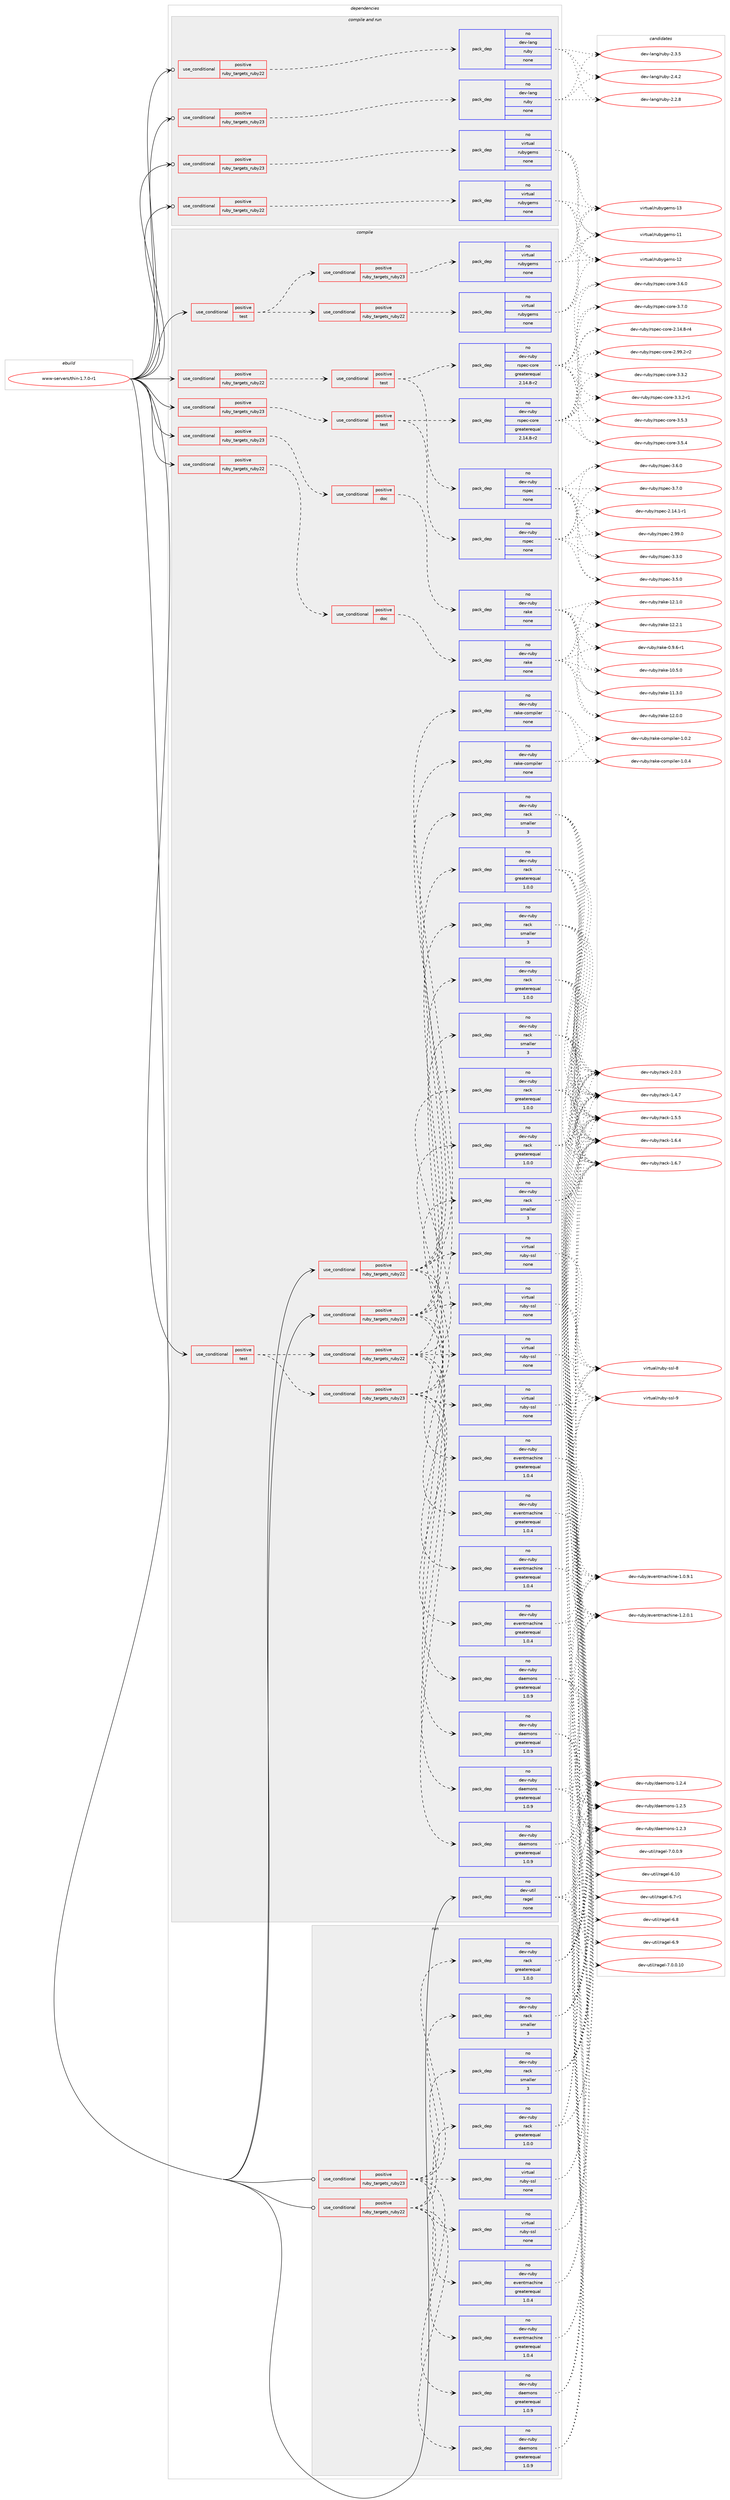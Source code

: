 digraph prolog {

# *************
# Graph options
# *************

newrank=true;
concentrate=true;
compound=true;
graph [rankdir=LR,fontname=Helvetica,fontsize=10,ranksep=1.5];#, ranksep=2.5, nodesep=0.2];
edge  [arrowhead=vee];
node  [fontname=Helvetica,fontsize=10];

# **********
# The ebuild
# **********

subgraph cluster_leftcol {
color=gray;
rank=same;
label=<<i>ebuild</i>>;
id [label="www-servers/thin-1.7.0-r1", color=red, width=4, href="../www-servers/thin-1.7.0-r1.svg"];
}

# ****************
# The dependencies
# ****************

subgraph cluster_midcol {
color=gray;
label=<<i>dependencies</i>>;
subgraph cluster_compile {
fillcolor="#eeeeee";
style=filled;
label=<<i>compile</i>>;
subgraph cond121138 {
dependency508095 [label=<<TABLE BORDER="0" CELLBORDER="1" CELLSPACING="0" CELLPADDING="4"><TR><TD ROWSPAN="3" CELLPADDING="10">use_conditional</TD></TR><TR><TD>positive</TD></TR><TR><TD>ruby_targets_ruby22</TD></TR></TABLE>>, shape=none, color=red];
subgraph cond121139 {
dependency508096 [label=<<TABLE BORDER="0" CELLBORDER="1" CELLSPACING="0" CELLPADDING="4"><TR><TD ROWSPAN="3" CELLPADDING="10">use_conditional</TD></TR><TR><TD>positive</TD></TR><TR><TD>doc</TD></TR></TABLE>>, shape=none, color=red];
subgraph pack377640 {
dependency508097 [label=<<TABLE BORDER="0" CELLBORDER="1" CELLSPACING="0" CELLPADDING="4" WIDTH="220"><TR><TD ROWSPAN="6" CELLPADDING="30">pack_dep</TD></TR><TR><TD WIDTH="110">no</TD></TR><TR><TD>dev-ruby</TD></TR><TR><TD>rake</TD></TR><TR><TD>none</TD></TR><TR><TD></TD></TR></TABLE>>, shape=none, color=blue];
}
dependency508096:e -> dependency508097:w [weight=20,style="dashed",arrowhead="vee"];
}
dependency508095:e -> dependency508096:w [weight=20,style="dashed",arrowhead="vee"];
}
id:e -> dependency508095:w [weight=20,style="solid",arrowhead="vee"];
subgraph cond121140 {
dependency508098 [label=<<TABLE BORDER="0" CELLBORDER="1" CELLSPACING="0" CELLPADDING="4"><TR><TD ROWSPAN="3" CELLPADDING="10">use_conditional</TD></TR><TR><TD>positive</TD></TR><TR><TD>ruby_targets_ruby22</TD></TR></TABLE>>, shape=none, color=red];
subgraph cond121141 {
dependency508099 [label=<<TABLE BORDER="0" CELLBORDER="1" CELLSPACING="0" CELLPADDING="4"><TR><TD ROWSPAN="3" CELLPADDING="10">use_conditional</TD></TR><TR><TD>positive</TD></TR><TR><TD>test</TD></TR></TABLE>>, shape=none, color=red];
subgraph pack377641 {
dependency508100 [label=<<TABLE BORDER="0" CELLBORDER="1" CELLSPACING="0" CELLPADDING="4" WIDTH="220"><TR><TD ROWSPAN="6" CELLPADDING="30">pack_dep</TD></TR><TR><TD WIDTH="110">no</TD></TR><TR><TD>dev-ruby</TD></TR><TR><TD>rspec</TD></TR><TR><TD>none</TD></TR><TR><TD></TD></TR></TABLE>>, shape=none, color=blue];
}
dependency508099:e -> dependency508100:w [weight=20,style="dashed",arrowhead="vee"];
subgraph pack377642 {
dependency508101 [label=<<TABLE BORDER="0" CELLBORDER="1" CELLSPACING="0" CELLPADDING="4" WIDTH="220"><TR><TD ROWSPAN="6" CELLPADDING="30">pack_dep</TD></TR><TR><TD WIDTH="110">no</TD></TR><TR><TD>dev-ruby</TD></TR><TR><TD>rspec-core</TD></TR><TR><TD>greaterequal</TD></TR><TR><TD>2.14.8-r2</TD></TR></TABLE>>, shape=none, color=blue];
}
dependency508099:e -> dependency508101:w [weight=20,style="dashed",arrowhead="vee"];
}
dependency508098:e -> dependency508099:w [weight=20,style="dashed",arrowhead="vee"];
}
id:e -> dependency508098:w [weight=20,style="solid",arrowhead="vee"];
subgraph cond121142 {
dependency508102 [label=<<TABLE BORDER="0" CELLBORDER="1" CELLSPACING="0" CELLPADDING="4"><TR><TD ROWSPAN="3" CELLPADDING="10">use_conditional</TD></TR><TR><TD>positive</TD></TR><TR><TD>ruby_targets_ruby22</TD></TR></TABLE>>, shape=none, color=red];
subgraph pack377643 {
dependency508103 [label=<<TABLE BORDER="0" CELLBORDER="1" CELLSPACING="0" CELLPADDING="4" WIDTH="220"><TR><TD ROWSPAN="6" CELLPADDING="30">pack_dep</TD></TR><TR><TD WIDTH="110">no</TD></TR><TR><TD>dev-ruby</TD></TR><TR><TD>daemons</TD></TR><TR><TD>greaterequal</TD></TR><TR><TD>1.0.9</TD></TR></TABLE>>, shape=none, color=blue];
}
dependency508102:e -> dependency508103:w [weight=20,style="dashed",arrowhead="vee"];
subgraph pack377644 {
dependency508104 [label=<<TABLE BORDER="0" CELLBORDER="1" CELLSPACING="0" CELLPADDING="4" WIDTH="220"><TR><TD ROWSPAN="6" CELLPADDING="30">pack_dep</TD></TR><TR><TD WIDTH="110">no</TD></TR><TR><TD>dev-ruby</TD></TR><TR><TD>rack</TD></TR><TR><TD>greaterequal</TD></TR><TR><TD>1.0.0</TD></TR></TABLE>>, shape=none, color=blue];
}
dependency508102:e -> dependency508104:w [weight=20,style="dashed",arrowhead="vee"];
subgraph pack377645 {
dependency508105 [label=<<TABLE BORDER="0" CELLBORDER="1" CELLSPACING="0" CELLPADDING="4" WIDTH="220"><TR><TD ROWSPAN="6" CELLPADDING="30">pack_dep</TD></TR><TR><TD WIDTH="110">no</TD></TR><TR><TD>dev-ruby</TD></TR><TR><TD>rack</TD></TR><TR><TD>smaller</TD></TR><TR><TD>3</TD></TR></TABLE>>, shape=none, color=blue];
}
dependency508102:e -> dependency508105:w [weight=20,style="dashed",arrowhead="vee"];
subgraph pack377646 {
dependency508106 [label=<<TABLE BORDER="0" CELLBORDER="1" CELLSPACING="0" CELLPADDING="4" WIDTH="220"><TR><TD ROWSPAN="6" CELLPADDING="30">pack_dep</TD></TR><TR><TD WIDTH="110">no</TD></TR><TR><TD>dev-ruby</TD></TR><TR><TD>eventmachine</TD></TR><TR><TD>greaterequal</TD></TR><TR><TD>1.0.4</TD></TR></TABLE>>, shape=none, color=blue];
}
dependency508102:e -> dependency508106:w [weight=20,style="dashed",arrowhead="vee"];
subgraph pack377647 {
dependency508107 [label=<<TABLE BORDER="0" CELLBORDER="1" CELLSPACING="0" CELLPADDING="4" WIDTH="220"><TR><TD ROWSPAN="6" CELLPADDING="30">pack_dep</TD></TR><TR><TD WIDTH="110">no</TD></TR><TR><TD>virtual</TD></TR><TR><TD>ruby-ssl</TD></TR><TR><TD>none</TD></TR><TR><TD></TD></TR></TABLE>>, shape=none, color=blue];
}
dependency508102:e -> dependency508107:w [weight=20,style="dashed",arrowhead="vee"];
subgraph pack377648 {
dependency508108 [label=<<TABLE BORDER="0" CELLBORDER="1" CELLSPACING="0" CELLPADDING="4" WIDTH="220"><TR><TD ROWSPAN="6" CELLPADDING="30">pack_dep</TD></TR><TR><TD WIDTH="110">no</TD></TR><TR><TD>dev-ruby</TD></TR><TR><TD>rake-compiler</TD></TR><TR><TD>none</TD></TR><TR><TD></TD></TR></TABLE>>, shape=none, color=blue];
}
dependency508102:e -> dependency508108:w [weight=20,style="dashed",arrowhead="vee"];
}
id:e -> dependency508102:w [weight=20,style="solid",arrowhead="vee"];
subgraph cond121143 {
dependency508109 [label=<<TABLE BORDER="0" CELLBORDER="1" CELLSPACING="0" CELLPADDING="4"><TR><TD ROWSPAN="3" CELLPADDING="10">use_conditional</TD></TR><TR><TD>positive</TD></TR><TR><TD>ruby_targets_ruby23</TD></TR></TABLE>>, shape=none, color=red];
subgraph cond121144 {
dependency508110 [label=<<TABLE BORDER="0" CELLBORDER="1" CELLSPACING="0" CELLPADDING="4"><TR><TD ROWSPAN="3" CELLPADDING="10">use_conditional</TD></TR><TR><TD>positive</TD></TR><TR><TD>doc</TD></TR></TABLE>>, shape=none, color=red];
subgraph pack377649 {
dependency508111 [label=<<TABLE BORDER="0" CELLBORDER="1" CELLSPACING="0" CELLPADDING="4" WIDTH="220"><TR><TD ROWSPAN="6" CELLPADDING="30">pack_dep</TD></TR><TR><TD WIDTH="110">no</TD></TR><TR><TD>dev-ruby</TD></TR><TR><TD>rake</TD></TR><TR><TD>none</TD></TR><TR><TD></TD></TR></TABLE>>, shape=none, color=blue];
}
dependency508110:e -> dependency508111:w [weight=20,style="dashed",arrowhead="vee"];
}
dependency508109:e -> dependency508110:w [weight=20,style="dashed",arrowhead="vee"];
}
id:e -> dependency508109:w [weight=20,style="solid",arrowhead="vee"];
subgraph cond121145 {
dependency508112 [label=<<TABLE BORDER="0" CELLBORDER="1" CELLSPACING="0" CELLPADDING="4"><TR><TD ROWSPAN="3" CELLPADDING="10">use_conditional</TD></TR><TR><TD>positive</TD></TR><TR><TD>ruby_targets_ruby23</TD></TR></TABLE>>, shape=none, color=red];
subgraph cond121146 {
dependency508113 [label=<<TABLE BORDER="0" CELLBORDER="1" CELLSPACING="0" CELLPADDING="4"><TR><TD ROWSPAN="3" CELLPADDING="10">use_conditional</TD></TR><TR><TD>positive</TD></TR><TR><TD>test</TD></TR></TABLE>>, shape=none, color=red];
subgraph pack377650 {
dependency508114 [label=<<TABLE BORDER="0" CELLBORDER="1" CELLSPACING="0" CELLPADDING="4" WIDTH="220"><TR><TD ROWSPAN="6" CELLPADDING="30">pack_dep</TD></TR><TR><TD WIDTH="110">no</TD></TR><TR><TD>dev-ruby</TD></TR><TR><TD>rspec</TD></TR><TR><TD>none</TD></TR><TR><TD></TD></TR></TABLE>>, shape=none, color=blue];
}
dependency508113:e -> dependency508114:w [weight=20,style="dashed",arrowhead="vee"];
subgraph pack377651 {
dependency508115 [label=<<TABLE BORDER="0" CELLBORDER="1" CELLSPACING="0" CELLPADDING="4" WIDTH="220"><TR><TD ROWSPAN="6" CELLPADDING="30">pack_dep</TD></TR><TR><TD WIDTH="110">no</TD></TR><TR><TD>dev-ruby</TD></TR><TR><TD>rspec-core</TD></TR><TR><TD>greaterequal</TD></TR><TR><TD>2.14.8-r2</TD></TR></TABLE>>, shape=none, color=blue];
}
dependency508113:e -> dependency508115:w [weight=20,style="dashed",arrowhead="vee"];
}
dependency508112:e -> dependency508113:w [weight=20,style="dashed",arrowhead="vee"];
}
id:e -> dependency508112:w [weight=20,style="solid",arrowhead="vee"];
subgraph cond121147 {
dependency508116 [label=<<TABLE BORDER="0" CELLBORDER="1" CELLSPACING="0" CELLPADDING="4"><TR><TD ROWSPAN="3" CELLPADDING="10">use_conditional</TD></TR><TR><TD>positive</TD></TR><TR><TD>ruby_targets_ruby23</TD></TR></TABLE>>, shape=none, color=red];
subgraph pack377652 {
dependency508117 [label=<<TABLE BORDER="0" CELLBORDER="1" CELLSPACING="0" CELLPADDING="4" WIDTH="220"><TR><TD ROWSPAN="6" CELLPADDING="30">pack_dep</TD></TR><TR><TD WIDTH="110">no</TD></TR><TR><TD>dev-ruby</TD></TR><TR><TD>daemons</TD></TR><TR><TD>greaterequal</TD></TR><TR><TD>1.0.9</TD></TR></TABLE>>, shape=none, color=blue];
}
dependency508116:e -> dependency508117:w [weight=20,style="dashed",arrowhead="vee"];
subgraph pack377653 {
dependency508118 [label=<<TABLE BORDER="0" CELLBORDER="1" CELLSPACING="0" CELLPADDING="4" WIDTH="220"><TR><TD ROWSPAN="6" CELLPADDING="30">pack_dep</TD></TR><TR><TD WIDTH="110">no</TD></TR><TR><TD>dev-ruby</TD></TR><TR><TD>rack</TD></TR><TR><TD>greaterequal</TD></TR><TR><TD>1.0.0</TD></TR></TABLE>>, shape=none, color=blue];
}
dependency508116:e -> dependency508118:w [weight=20,style="dashed",arrowhead="vee"];
subgraph pack377654 {
dependency508119 [label=<<TABLE BORDER="0" CELLBORDER="1" CELLSPACING="0" CELLPADDING="4" WIDTH="220"><TR><TD ROWSPAN="6" CELLPADDING="30">pack_dep</TD></TR><TR><TD WIDTH="110">no</TD></TR><TR><TD>dev-ruby</TD></TR><TR><TD>rack</TD></TR><TR><TD>smaller</TD></TR><TR><TD>3</TD></TR></TABLE>>, shape=none, color=blue];
}
dependency508116:e -> dependency508119:w [weight=20,style="dashed",arrowhead="vee"];
subgraph pack377655 {
dependency508120 [label=<<TABLE BORDER="0" CELLBORDER="1" CELLSPACING="0" CELLPADDING="4" WIDTH="220"><TR><TD ROWSPAN="6" CELLPADDING="30">pack_dep</TD></TR><TR><TD WIDTH="110">no</TD></TR><TR><TD>dev-ruby</TD></TR><TR><TD>eventmachine</TD></TR><TR><TD>greaterequal</TD></TR><TR><TD>1.0.4</TD></TR></TABLE>>, shape=none, color=blue];
}
dependency508116:e -> dependency508120:w [weight=20,style="dashed",arrowhead="vee"];
subgraph pack377656 {
dependency508121 [label=<<TABLE BORDER="0" CELLBORDER="1" CELLSPACING="0" CELLPADDING="4" WIDTH="220"><TR><TD ROWSPAN="6" CELLPADDING="30">pack_dep</TD></TR><TR><TD WIDTH="110">no</TD></TR><TR><TD>virtual</TD></TR><TR><TD>ruby-ssl</TD></TR><TR><TD>none</TD></TR><TR><TD></TD></TR></TABLE>>, shape=none, color=blue];
}
dependency508116:e -> dependency508121:w [weight=20,style="dashed",arrowhead="vee"];
subgraph pack377657 {
dependency508122 [label=<<TABLE BORDER="0" CELLBORDER="1" CELLSPACING="0" CELLPADDING="4" WIDTH="220"><TR><TD ROWSPAN="6" CELLPADDING="30">pack_dep</TD></TR><TR><TD WIDTH="110">no</TD></TR><TR><TD>dev-ruby</TD></TR><TR><TD>rake-compiler</TD></TR><TR><TD>none</TD></TR><TR><TD></TD></TR></TABLE>>, shape=none, color=blue];
}
dependency508116:e -> dependency508122:w [weight=20,style="dashed",arrowhead="vee"];
}
id:e -> dependency508116:w [weight=20,style="solid",arrowhead="vee"];
subgraph cond121148 {
dependency508123 [label=<<TABLE BORDER="0" CELLBORDER="1" CELLSPACING="0" CELLPADDING="4"><TR><TD ROWSPAN="3" CELLPADDING="10">use_conditional</TD></TR><TR><TD>positive</TD></TR><TR><TD>test</TD></TR></TABLE>>, shape=none, color=red];
subgraph cond121149 {
dependency508124 [label=<<TABLE BORDER="0" CELLBORDER="1" CELLSPACING="0" CELLPADDING="4"><TR><TD ROWSPAN="3" CELLPADDING="10">use_conditional</TD></TR><TR><TD>positive</TD></TR><TR><TD>ruby_targets_ruby22</TD></TR></TABLE>>, shape=none, color=red];
subgraph pack377658 {
dependency508125 [label=<<TABLE BORDER="0" CELLBORDER="1" CELLSPACING="0" CELLPADDING="4" WIDTH="220"><TR><TD ROWSPAN="6" CELLPADDING="30">pack_dep</TD></TR><TR><TD WIDTH="110">no</TD></TR><TR><TD>dev-ruby</TD></TR><TR><TD>daemons</TD></TR><TR><TD>greaterequal</TD></TR><TR><TD>1.0.9</TD></TR></TABLE>>, shape=none, color=blue];
}
dependency508124:e -> dependency508125:w [weight=20,style="dashed",arrowhead="vee"];
subgraph pack377659 {
dependency508126 [label=<<TABLE BORDER="0" CELLBORDER="1" CELLSPACING="0" CELLPADDING="4" WIDTH="220"><TR><TD ROWSPAN="6" CELLPADDING="30">pack_dep</TD></TR><TR><TD WIDTH="110">no</TD></TR><TR><TD>dev-ruby</TD></TR><TR><TD>rack</TD></TR><TR><TD>greaterequal</TD></TR><TR><TD>1.0.0</TD></TR></TABLE>>, shape=none, color=blue];
}
dependency508124:e -> dependency508126:w [weight=20,style="dashed",arrowhead="vee"];
subgraph pack377660 {
dependency508127 [label=<<TABLE BORDER="0" CELLBORDER="1" CELLSPACING="0" CELLPADDING="4" WIDTH="220"><TR><TD ROWSPAN="6" CELLPADDING="30">pack_dep</TD></TR><TR><TD WIDTH="110">no</TD></TR><TR><TD>dev-ruby</TD></TR><TR><TD>rack</TD></TR><TR><TD>smaller</TD></TR><TR><TD>3</TD></TR></TABLE>>, shape=none, color=blue];
}
dependency508124:e -> dependency508127:w [weight=20,style="dashed",arrowhead="vee"];
subgraph pack377661 {
dependency508128 [label=<<TABLE BORDER="0" CELLBORDER="1" CELLSPACING="0" CELLPADDING="4" WIDTH="220"><TR><TD ROWSPAN="6" CELLPADDING="30">pack_dep</TD></TR><TR><TD WIDTH="110">no</TD></TR><TR><TD>dev-ruby</TD></TR><TR><TD>eventmachine</TD></TR><TR><TD>greaterequal</TD></TR><TR><TD>1.0.4</TD></TR></TABLE>>, shape=none, color=blue];
}
dependency508124:e -> dependency508128:w [weight=20,style="dashed",arrowhead="vee"];
subgraph pack377662 {
dependency508129 [label=<<TABLE BORDER="0" CELLBORDER="1" CELLSPACING="0" CELLPADDING="4" WIDTH="220"><TR><TD ROWSPAN="6" CELLPADDING="30">pack_dep</TD></TR><TR><TD WIDTH="110">no</TD></TR><TR><TD>virtual</TD></TR><TR><TD>ruby-ssl</TD></TR><TR><TD>none</TD></TR><TR><TD></TD></TR></TABLE>>, shape=none, color=blue];
}
dependency508124:e -> dependency508129:w [weight=20,style="dashed",arrowhead="vee"];
}
dependency508123:e -> dependency508124:w [weight=20,style="dashed",arrowhead="vee"];
subgraph cond121150 {
dependency508130 [label=<<TABLE BORDER="0" CELLBORDER="1" CELLSPACING="0" CELLPADDING="4"><TR><TD ROWSPAN="3" CELLPADDING="10">use_conditional</TD></TR><TR><TD>positive</TD></TR><TR><TD>ruby_targets_ruby23</TD></TR></TABLE>>, shape=none, color=red];
subgraph pack377663 {
dependency508131 [label=<<TABLE BORDER="0" CELLBORDER="1" CELLSPACING="0" CELLPADDING="4" WIDTH="220"><TR><TD ROWSPAN="6" CELLPADDING="30">pack_dep</TD></TR><TR><TD WIDTH="110">no</TD></TR><TR><TD>dev-ruby</TD></TR><TR><TD>daemons</TD></TR><TR><TD>greaterequal</TD></TR><TR><TD>1.0.9</TD></TR></TABLE>>, shape=none, color=blue];
}
dependency508130:e -> dependency508131:w [weight=20,style="dashed",arrowhead="vee"];
subgraph pack377664 {
dependency508132 [label=<<TABLE BORDER="0" CELLBORDER="1" CELLSPACING="0" CELLPADDING="4" WIDTH="220"><TR><TD ROWSPAN="6" CELLPADDING="30">pack_dep</TD></TR><TR><TD WIDTH="110">no</TD></TR><TR><TD>dev-ruby</TD></TR><TR><TD>rack</TD></TR><TR><TD>greaterequal</TD></TR><TR><TD>1.0.0</TD></TR></TABLE>>, shape=none, color=blue];
}
dependency508130:e -> dependency508132:w [weight=20,style="dashed",arrowhead="vee"];
subgraph pack377665 {
dependency508133 [label=<<TABLE BORDER="0" CELLBORDER="1" CELLSPACING="0" CELLPADDING="4" WIDTH="220"><TR><TD ROWSPAN="6" CELLPADDING="30">pack_dep</TD></TR><TR><TD WIDTH="110">no</TD></TR><TR><TD>dev-ruby</TD></TR><TR><TD>rack</TD></TR><TR><TD>smaller</TD></TR><TR><TD>3</TD></TR></TABLE>>, shape=none, color=blue];
}
dependency508130:e -> dependency508133:w [weight=20,style="dashed",arrowhead="vee"];
subgraph pack377666 {
dependency508134 [label=<<TABLE BORDER="0" CELLBORDER="1" CELLSPACING="0" CELLPADDING="4" WIDTH="220"><TR><TD ROWSPAN="6" CELLPADDING="30">pack_dep</TD></TR><TR><TD WIDTH="110">no</TD></TR><TR><TD>dev-ruby</TD></TR><TR><TD>eventmachine</TD></TR><TR><TD>greaterequal</TD></TR><TR><TD>1.0.4</TD></TR></TABLE>>, shape=none, color=blue];
}
dependency508130:e -> dependency508134:w [weight=20,style="dashed",arrowhead="vee"];
subgraph pack377667 {
dependency508135 [label=<<TABLE BORDER="0" CELLBORDER="1" CELLSPACING="0" CELLPADDING="4" WIDTH="220"><TR><TD ROWSPAN="6" CELLPADDING="30">pack_dep</TD></TR><TR><TD WIDTH="110">no</TD></TR><TR><TD>virtual</TD></TR><TR><TD>ruby-ssl</TD></TR><TR><TD>none</TD></TR><TR><TD></TD></TR></TABLE>>, shape=none, color=blue];
}
dependency508130:e -> dependency508135:w [weight=20,style="dashed",arrowhead="vee"];
}
dependency508123:e -> dependency508130:w [weight=20,style="dashed",arrowhead="vee"];
}
id:e -> dependency508123:w [weight=20,style="solid",arrowhead="vee"];
subgraph cond121151 {
dependency508136 [label=<<TABLE BORDER="0" CELLBORDER="1" CELLSPACING="0" CELLPADDING="4"><TR><TD ROWSPAN="3" CELLPADDING="10">use_conditional</TD></TR><TR><TD>positive</TD></TR><TR><TD>test</TD></TR></TABLE>>, shape=none, color=red];
subgraph cond121152 {
dependency508137 [label=<<TABLE BORDER="0" CELLBORDER="1" CELLSPACING="0" CELLPADDING="4"><TR><TD ROWSPAN="3" CELLPADDING="10">use_conditional</TD></TR><TR><TD>positive</TD></TR><TR><TD>ruby_targets_ruby22</TD></TR></TABLE>>, shape=none, color=red];
subgraph pack377668 {
dependency508138 [label=<<TABLE BORDER="0" CELLBORDER="1" CELLSPACING="0" CELLPADDING="4" WIDTH="220"><TR><TD ROWSPAN="6" CELLPADDING="30">pack_dep</TD></TR><TR><TD WIDTH="110">no</TD></TR><TR><TD>virtual</TD></TR><TR><TD>rubygems</TD></TR><TR><TD>none</TD></TR><TR><TD></TD></TR></TABLE>>, shape=none, color=blue];
}
dependency508137:e -> dependency508138:w [weight=20,style="dashed",arrowhead="vee"];
}
dependency508136:e -> dependency508137:w [weight=20,style="dashed",arrowhead="vee"];
subgraph cond121153 {
dependency508139 [label=<<TABLE BORDER="0" CELLBORDER="1" CELLSPACING="0" CELLPADDING="4"><TR><TD ROWSPAN="3" CELLPADDING="10">use_conditional</TD></TR><TR><TD>positive</TD></TR><TR><TD>ruby_targets_ruby23</TD></TR></TABLE>>, shape=none, color=red];
subgraph pack377669 {
dependency508140 [label=<<TABLE BORDER="0" CELLBORDER="1" CELLSPACING="0" CELLPADDING="4" WIDTH="220"><TR><TD ROWSPAN="6" CELLPADDING="30">pack_dep</TD></TR><TR><TD WIDTH="110">no</TD></TR><TR><TD>virtual</TD></TR><TR><TD>rubygems</TD></TR><TR><TD>none</TD></TR><TR><TD></TD></TR></TABLE>>, shape=none, color=blue];
}
dependency508139:e -> dependency508140:w [weight=20,style="dashed",arrowhead="vee"];
}
dependency508136:e -> dependency508139:w [weight=20,style="dashed",arrowhead="vee"];
}
id:e -> dependency508136:w [weight=20,style="solid",arrowhead="vee"];
subgraph pack377670 {
dependency508141 [label=<<TABLE BORDER="0" CELLBORDER="1" CELLSPACING="0" CELLPADDING="4" WIDTH="220"><TR><TD ROWSPAN="6" CELLPADDING="30">pack_dep</TD></TR><TR><TD WIDTH="110">no</TD></TR><TR><TD>dev-util</TD></TR><TR><TD>ragel</TD></TR><TR><TD>none</TD></TR><TR><TD></TD></TR></TABLE>>, shape=none, color=blue];
}
id:e -> dependency508141:w [weight=20,style="solid",arrowhead="vee"];
}
subgraph cluster_compileandrun {
fillcolor="#eeeeee";
style=filled;
label=<<i>compile and run</i>>;
subgraph cond121154 {
dependency508142 [label=<<TABLE BORDER="0" CELLBORDER="1" CELLSPACING="0" CELLPADDING="4"><TR><TD ROWSPAN="3" CELLPADDING="10">use_conditional</TD></TR><TR><TD>positive</TD></TR><TR><TD>ruby_targets_ruby22</TD></TR></TABLE>>, shape=none, color=red];
subgraph pack377671 {
dependency508143 [label=<<TABLE BORDER="0" CELLBORDER="1" CELLSPACING="0" CELLPADDING="4" WIDTH="220"><TR><TD ROWSPAN="6" CELLPADDING="30">pack_dep</TD></TR><TR><TD WIDTH="110">no</TD></TR><TR><TD>dev-lang</TD></TR><TR><TD>ruby</TD></TR><TR><TD>none</TD></TR><TR><TD></TD></TR></TABLE>>, shape=none, color=blue];
}
dependency508142:e -> dependency508143:w [weight=20,style="dashed",arrowhead="vee"];
}
id:e -> dependency508142:w [weight=20,style="solid",arrowhead="odotvee"];
subgraph cond121155 {
dependency508144 [label=<<TABLE BORDER="0" CELLBORDER="1" CELLSPACING="0" CELLPADDING="4"><TR><TD ROWSPAN="3" CELLPADDING="10">use_conditional</TD></TR><TR><TD>positive</TD></TR><TR><TD>ruby_targets_ruby22</TD></TR></TABLE>>, shape=none, color=red];
subgraph pack377672 {
dependency508145 [label=<<TABLE BORDER="0" CELLBORDER="1" CELLSPACING="0" CELLPADDING="4" WIDTH="220"><TR><TD ROWSPAN="6" CELLPADDING="30">pack_dep</TD></TR><TR><TD WIDTH="110">no</TD></TR><TR><TD>virtual</TD></TR><TR><TD>rubygems</TD></TR><TR><TD>none</TD></TR><TR><TD></TD></TR></TABLE>>, shape=none, color=blue];
}
dependency508144:e -> dependency508145:w [weight=20,style="dashed",arrowhead="vee"];
}
id:e -> dependency508144:w [weight=20,style="solid",arrowhead="odotvee"];
subgraph cond121156 {
dependency508146 [label=<<TABLE BORDER="0" CELLBORDER="1" CELLSPACING="0" CELLPADDING="4"><TR><TD ROWSPAN="3" CELLPADDING="10">use_conditional</TD></TR><TR><TD>positive</TD></TR><TR><TD>ruby_targets_ruby23</TD></TR></TABLE>>, shape=none, color=red];
subgraph pack377673 {
dependency508147 [label=<<TABLE BORDER="0" CELLBORDER="1" CELLSPACING="0" CELLPADDING="4" WIDTH="220"><TR><TD ROWSPAN="6" CELLPADDING="30">pack_dep</TD></TR><TR><TD WIDTH="110">no</TD></TR><TR><TD>dev-lang</TD></TR><TR><TD>ruby</TD></TR><TR><TD>none</TD></TR><TR><TD></TD></TR></TABLE>>, shape=none, color=blue];
}
dependency508146:e -> dependency508147:w [weight=20,style="dashed",arrowhead="vee"];
}
id:e -> dependency508146:w [weight=20,style="solid",arrowhead="odotvee"];
subgraph cond121157 {
dependency508148 [label=<<TABLE BORDER="0" CELLBORDER="1" CELLSPACING="0" CELLPADDING="4"><TR><TD ROWSPAN="3" CELLPADDING="10">use_conditional</TD></TR><TR><TD>positive</TD></TR><TR><TD>ruby_targets_ruby23</TD></TR></TABLE>>, shape=none, color=red];
subgraph pack377674 {
dependency508149 [label=<<TABLE BORDER="0" CELLBORDER="1" CELLSPACING="0" CELLPADDING="4" WIDTH="220"><TR><TD ROWSPAN="6" CELLPADDING="30">pack_dep</TD></TR><TR><TD WIDTH="110">no</TD></TR><TR><TD>virtual</TD></TR><TR><TD>rubygems</TD></TR><TR><TD>none</TD></TR><TR><TD></TD></TR></TABLE>>, shape=none, color=blue];
}
dependency508148:e -> dependency508149:w [weight=20,style="dashed",arrowhead="vee"];
}
id:e -> dependency508148:w [weight=20,style="solid",arrowhead="odotvee"];
}
subgraph cluster_run {
fillcolor="#eeeeee";
style=filled;
label=<<i>run</i>>;
subgraph cond121158 {
dependency508150 [label=<<TABLE BORDER="0" CELLBORDER="1" CELLSPACING="0" CELLPADDING="4"><TR><TD ROWSPAN="3" CELLPADDING="10">use_conditional</TD></TR><TR><TD>positive</TD></TR><TR><TD>ruby_targets_ruby22</TD></TR></TABLE>>, shape=none, color=red];
subgraph pack377675 {
dependency508151 [label=<<TABLE BORDER="0" CELLBORDER="1" CELLSPACING="0" CELLPADDING="4" WIDTH="220"><TR><TD ROWSPAN="6" CELLPADDING="30">pack_dep</TD></TR><TR><TD WIDTH="110">no</TD></TR><TR><TD>dev-ruby</TD></TR><TR><TD>daemons</TD></TR><TR><TD>greaterequal</TD></TR><TR><TD>1.0.9</TD></TR></TABLE>>, shape=none, color=blue];
}
dependency508150:e -> dependency508151:w [weight=20,style="dashed",arrowhead="vee"];
subgraph pack377676 {
dependency508152 [label=<<TABLE BORDER="0" CELLBORDER="1" CELLSPACING="0" CELLPADDING="4" WIDTH="220"><TR><TD ROWSPAN="6" CELLPADDING="30">pack_dep</TD></TR><TR><TD WIDTH="110">no</TD></TR><TR><TD>dev-ruby</TD></TR><TR><TD>rack</TD></TR><TR><TD>greaterequal</TD></TR><TR><TD>1.0.0</TD></TR></TABLE>>, shape=none, color=blue];
}
dependency508150:e -> dependency508152:w [weight=20,style="dashed",arrowhead="vee"];
subgraph pack377677 {
dependency508153 [label=<<TABLE BORDER="0" CELLBORDER="1" CELLSPACING="0" CELLPADDING="4" WIDTH="220"><TR><TD ROWSPAN="6" CELLPADDING="30">pack_dep</TD></TR><TR><TD WIDTH="110">no</TD></TR><TR><TD>dev-ruby</TD></TR><TR><TD>rack</TD></TR><TR><TD>smaller</TD></TR><TR><TD>3</TD></TR></TABLE>>, shape=none, color=blue];
}
dependency508150:e -> dependency508153:w [weight=20,style="dashed",arrowhead="vee"];
subgraph pack377678 {
dependency508154 [label=<<TABLE BORDER="0" CELLBORDER="1" CELLSPACING="0" CELLPADDING="4" WIDTH="220"><TR><TD ROWSPAN="6" CELLPADDING="30">pack_dep</TD></TR><TR><TD WIDTH="110">no</TD></TR><TR><TD>dev-ruby</TD></TR><TR><TD>eventmachine</TD></TR><TR><TD>greaterequal</TD></TR><TR><TD>1.0.4</TD></TR></TABLE>>, shape=none, color=blue];
}
dependency508150:e -> dependency508154:w [weight=20,style="dashed",arrowhead="vee"];
subgraph pack377679 {
dependency508155 [label=<<TABLE BORDER="0" CELLBORDER="1" CELLSPACING="0" CELLPADDING="4" WIDTH="220"><TR><TD ROWSPAN="6" CELLPADDING="30">pack_dep</TD></TR><TR><TD WIDTH="110">no</TD></TR><TR><TD>virtual</TD></TR><TR><TD>ruby-ssl</TD></TR><TR><TD>none</TD></TR><TR><TD></TD></TR></TABLE>>, shape=none, color=blue];
}
dependency508150:e -> dependency508155:w [weight=20,style="dashed",arrowhead="vee"];
}
id:e -> dependency508150:w [weight=20,style="solid",arrowhead="odot"];
subgraph cond121159 {
dependency508156 [label=<<TABLE BORDER="0" CELLBORDER="1" CELLSPACING="0" CELLPADDING="4"><TR><TD ROWSPAN="3" CELLPADDING="10">use_conditional</TD></TR><TR><TD>positive</TD></TR><TR><TD>ruby_targets_ruby23</TD></TR></TABLE>>, shape=none, color=red];
subgraph pack377680 {
dependency508157 [label=<<TABLE BORDER="0" CELLBORDER="1" CELLSPACING="0" CELLPADDING="4" WIDTH="220"><TR><TD ROWSPAN="6" CELLPADDING="30">pack_dep</TD></TR><TR><TD WIDTH="110">no</TD></TR><TR><TD>dev-ruby</TD></TR><TR><TD>daemons</TD></TR><TR><TD>greaterequal</TD></TR><TR><TD>1.0.9</TD></TR></TABLE>>, shape=none, color=blue];
}
dependency508156:e -> dependency508157:w [weight=20,style="dashed",arrowhead="vee"];
subgraph pack377681 {
dependency508158 [label=<<TABLE BORDER="0" CELLBORDER="1" CELLSPACING="0" CELLPADDING="4" WIDTH="220"><TR><TD ROWSPAN="6" CELLPADDING="30">pack_dep</TD></TR><TR><TD WIDTH="110">no</TD></TR><TR><TD>dev-ruby</TD></TR><TR><TD>rack</TD></TR><TR><TD>greaterequal</TD></TR><TR><TD>1.0.0</TD></TR></TABLE>>, shape=none, color=blue];
}
dependency508156:e -> dependency508158:w [weight=20,style="dashed",arrowhead="vee"];
subgraph pack377682 {
dependency508159 [label=<<TABLE BORDER="0" CELLBORDER="1" CELLSPACING="0" CELLPADDING="4" WIDTH="220"><TR><TD ROWSPAN="6" CELLPADDING="30">pack_dep</TD></TR><TR><TD WIDTH="110">no</TD></TR><TR><TD>dev-ruby</TD></TR><TR><TD>rack</TD></TR><TR><TD>smaller</TD></TR><TR><TD>3</TD></TR></TABLE>>, shape=none, color=blue];
}
dependency508156:e -> dependency508159:w [weight=20,style="dashed",arrowhead="vee"];
subgraph pack377683 {
dependency508160 [label=<<TABLE BORDER="0" CELLBORDER="1" CELLSPACING="0" CELLPADDING="4" WIDTH="220"><TR><TD ROWSPAN="6" CELLPADDING="30">pack_dep</TD></TR><TR><TD WIDTH="110">no</TD></TR><TR><TD>dev-ruby</TD></TR><TR><TD>eventmachine</TD></TR><TR><TD>greaterequal</TD></TR><TR><TD>1.0.4</TD></TR></TABLE>>, shape=none, color=blue];
}
dependency508156:e -> dependency508160:w [weight=20,style="dashed",arrowhead="vee"];
subgraph pack377684 {
dependency508161 [label=<<TABLE BORDER="0" CELLBORDER="1" CELLSPACING="0" CELLPADDING="4" WIDTH="220"><TR><TD ROWSPAN="6" CELLPADDING="30">pack_dep</TD></TR><TR><TD WIDTH="110">no</TD></TR><TR><TD>virtual</TD></TR><TR><TD>ruby-ssl</TD></TR><TR><TD>none</TD></TR><TR><TD></TD></TR></TABLE>>, shape=none, color=blue];
}
dependency508156:e -> dependency508161:w [weight=20,style="dashed",arrowhead="vee"];
}
id:e -> dependency508156:w [weight=20,style="solid",arrowhead="odot"];
}
}

# **************
# The candidates
# **************

subgraph cluster_choices {
rank=same;
color=gray;
label=<<i>candidates</i>>;

subgraph choice377640 {
color=black;
nodesep=1;
choice100101118451141179812147114971071014548465746544511449 [label="dev-ruby/rake-0.9.6-r1", color=red, width=4,href="../dev-ruby/rake-0.9.6-r1.svg"];
choice1001011184511411798121471149710710145494846534648 [label="dev-ruby/rake-10.5.0", color=red, width=4,href="../dev-ruby/rake-10.5.0.svg"];
choice1001011184511411798121471149710710145494946514648 [label="dev-ruby/rake-11.3.0", color=red, width=4,href="../dev-ruby/rake-11.3.0.svg"];
choice1001011184511411798121471149710710145495046484648 [label="dev-ruby/rake-12.0.0", color=red, width=4,href="../dev-ruby/rake-12.0.0.svg"];
choice1001011184511411798121471149710710145495046494648 [label="dev-ruby/rake-12.1.0", color=red, width=4,href="../dev-ruby/rake-12.1.0.svg"];
choice1001011184511411798121471149710710145495046504649 [label="dev-ruby/rake-12.2.1", color=red, width=4,href="../dev-ruby/rake-12.2.1.svg"];
dependency508097:e -> choice100101118451141179812147114971071014548465746544511449:w [style=dotted,weight="100"];
dependency508097:e -> choice1001011184511411798121471149710710145494846534648:w [style=dotted,weight="100"];
dependency508097:e -> choice1001011184511411798121471149710710145494946514648:w [style=dotted,weight="100"];
dependency508097:e -> choice1001011184511411798121471149710710145495046484648:w [style=dotted,weight="100"];
dependency508097:e -> choice1001011184511411798121471149710710145495046494648:w [style=dotted,weight="100"];
dependency508097:e -> choice1001011184511411798121471149710710145495046504649:w [style=dotted,weight="100"];
}
subgraph choice377641 {
color=black;
nodesep=1;
choice10010111845114117981214711411511210199455046495246494511449 [label="dev-ruby/rspec-2.14.1-r1", color=red, width=4,href="../dev-ruby/rspec-2.14.1-r1.svg"];
choice1001011184511411798121471141151121019945504657574648 [label="dev-ruby/rspec-2.99.0", color=red, width=4,href="../dev-ruby/rspec-2.99.0.svg"];
choice10010111845114117981214711411511210199455146514648 [label="dev-ruby/rspec-3.3.0", color=red, width=4,href="../dev-ruby/rspec-3.3.0.svg"];
choice10010111845114117981214711411511210199455146534648 [label="dev-ruby/rspec-3.5.0", color=red, width=4,href="../dev-ruby/rspec-3.5.0.svg"];
choice10010111845114117981214711411511210199455146544648 [label="dev-ruby/rspec-3.6.0", color=red, width=4,href="../dev-ruby/rspec-3.6.0.svg"];
choice10010111845114117981214711411511210199455146554648 [label="dev-ruby/rspec-3.7.0", color=red, width=4,href="../dev-ruby/rspec-3.7.0.svg"];
dependency508100:e -> choice10010111845114117981214711411511210199455046495246494511449:w [style=dotted,weight="100"];
dependency508100:e -> choice1001011184511411798121471141151121019945504657574648:w [style=dotted,weight="100"];
dependency508100:e -> choice10010111845114117981214711411511210199455146514648:w [style=dotted,weight="100"];
dependency508100:e -> choice10010111845114117981214711411511210199455146534648:w [style=dotted,weight="100"];
dependency508100:e -> choice10010111845114117981214711411511210199455146544648:w [style=dotted,weight="100"];
dependency508100:e -> choice10010111845114117981214711411511210199455146554648:w [style=dotted,weight="100"];
}
subgraph choice377642 {
color=black;
nodesep=1;
choice100101118451141179812147114115112101994599111114101455046495246564511452 [label="dev-ruby/rspec-core-2.14.8-r4", color=red, width=4,href="../dev-ruby/rspec-core-2.14.8-r4.svg"];
choice100101118451141179812147114115112101994599111114101455046575746504511450 [label="dev-ruby/rspec-core-2.99.2-r2", color=red, width=4,href="../dev-ruby/rspec-core-2.99.2-r2.svg"];
choice100101118451141179812147114115112101994599111114101455146514650 [label="dev-ruby/rspec-core-3.3.2", color=red, width=4,href="../dev-ruby/rspec-core-3.3.2.svg"];
choice1001011184511411798121471141151121019945991111141014551465146504511449 [label="dev-ruby/rspec-core-3.3.2-r1", color=red, width=4,href="../dev-ruby/rspec-core-3.3.2-r1.svg"];
choice100101118451141179812147114115112101994599111114101455146534651 [label="dev-ruby/rspec-core-3.5.3", color=red, width=4,href="../dev-ruby/rspec-core-3.5.3.svg"];
choice100101118451141179812147114115112101994599111114101455146534652 [label="dev-ruby/rspec-core-3.5.4", color=red, width=4,href="../dev-ruby/rspec-core-3.5.4.svg"];
choice100101118451141179812147114115112101994599111114101455146544648 [label="dev-ruby/rspec-core-3.6.0", color=red, width=4,href="../dev-ruby/rspec-core-3.6.0.svg"];
choice100101118451141179812147114115112101994599111114101455146554648 [label="dev-ruby/rspec-core-3.7.0", color=red, width=4,href="../dev-ruby/rspec-core-3.7.0.svg"];
dependency508101:e -> choice100101118451141179812147114115112101994599111114101455046495246564511452:w [style=dotted,weight="100"];
dependency508101:e -> choice100101118451141179812147114115112101994599111114101455046575746504511450:w [style=dotted,weight="100"];
dependency508101:e -> choice100101118451141179812147114115112101994599111114101455146514650:w [style=dotted,weight="100"];
dependency508101:e -> choice1001011184511411798121471141151121019945991111141014551465146504511449:w [style=dotted,weight="100"];
dependency508101:e -> choice100101118451141179812147114115112101994599111114101455146534651:w [style=dotted,weight="100"];
dependency508101:e -> choice100101118451141179812147114115112101994599111114101455146534652:w [style=dotted,weight="100"];
dependency508101:e -> choice100101118451141179812147114115112101994599111114101455146544648:w [style=dotted,weight="100"];
dependency508101:e -> choice100101118451141179812147114115112101994599111114101455146554648:w [style=dotted,weight="100"];
}
subgraph choice377643 {
color=black;
nodesep=1;
choice10010111845114117981214710097101109111110115454946504651 [label="dev-ruby/daemons-1.2.3", color=red, width=4,href="../dev-ruby/daemons-1.2.3.svg"];
choice10010111845114117981214710097101109111110115454946504652 [label="dev-ruby/daemons-1.2.4", color=red, width=4,href="../dev-ruby/daemons-1.2.4.svg"];
choice10010111845114117981214710097101109111110115454946504653 [label="dev-ruby/daemons-1.2.5", color=red, width=4,href="../dev-ruby/daemons-1.2.5.svg"];
dependency508103:e -> choice10010111845114117981214710097101109111110115454946504651:w [style=dotted,weight="100"];
dependency508103:e -> choice10010111845114117981214710097101109111110115454946504652:w [style=dotted,weight="100"];
dependency508103:e -> choice10010111845114117981214710097101109111110115454946504653:w [style=dotted,weight="100"];
}
subgraph choice377644 {
color=black;
nodesep=1;
choice1001011184511411798121471149799107454946524655 [label="dev-ruby/rack-1.4.7", color=red, width=4,href="../dev-ruby/rack-1.4.7.svg"];
choice1001011184511411798121471149799107454946534653 [label="dev-ruby/rack-1.5.5", color=red, width=4,href="../dev-ruby/rack-1.5.5.svg"];
choice1001011184511411798121471149799107454946544652 [label="dev-ruby/rack-1.6.4", color=red, width=4,href="../dev-ruby/rack-1.6.4.svg"];
choice1001011184511411798121471149799107454946544655 [label="dev-ruby/rack-1.6.7", color=red, width=4,href="../dev-ruby/rack-1.6.7.svg"];
choice1001011184511411798121471149799107455046484651 [label="dev-ruby/rack-2.0.3", color=red, width=4,href="../dev-ruby/rack-2.0.3.svg"];
dependency508104:e -> choice1001011184511411798121471149799107454946524655:w [style=dotted,weight="100"];
dependency508104:e -> choice1001011184511411798121471149799107454946534653:w [style=dotted,weight="100"];
dependency508104:e -> choice1001011184511411798121471149799107454946544652:w [style=dotted,weight="100"];
dependency508104:e -> choice1001011184511411798121471149799107454946544655:w [style=dotted,weight="100"];
dependency508104:e -> choice1001011184511411798121471149799107455046484651:w [style=dotted,weight="100"];
}
subgraph choice377645 {
color=black;
nodesep=1;
choice1001011184511411798121471149799107454946524655 [label="dev-ruby/rack-1.4.7", color=red, width=4,href="../dev-ruby/rack-1.4.7.svg"];
choice1001011184511411798121471149799107454946534653 [label="dev-ruby/rack-1.5.5", color=red, width=4,href="../dev-ruby/rack-1.5.5.svg"];
choice1001011184511411798121471149799107454946544652 [label="dev-ruby/rack-1.6.4", color=red, width=4,href="../dev-ruby/rack-1.6.4.svg"];
choice1001011184511411798121471149799107454946544655 [label="dev-ruby/rack-1.6.7", color=red, width=4,href="../dev-ruby/rack-1.6.7.svg"];
choice1001011184511411798121471149799107455046484651 [label="dev-ruby/rack-2.0.3", color=red, width=4,href="../dev-ruby/rack-2.0.3.svg"];
dependency508105:e -> choice1001011184511411798121471149799107454946524655:w [style=dotted,weight="100"];
dependency508105:e -> choice1001011184511411798121471149799107454946534653:w [style=dotted,weight="100"];
dependency508105:e -> choice1001011184511411798121471149799107454946544652:w [style=dotted,weight="100"];
dependency508105:e -> choice1001011184511411798121471149799107454946544655:w [style=dotted,weight="100"];
dependency508105:e -> choice1001011184511411798121471149799107455046484651:w [style=dotted,weight="100"];
}
subgraph choice377646 {
color=black;
nodesep=1;
choice10010111845114117981214710111810111011610997991041051101014549464846574649 [label="dev-ruby/eventmachine-1.0.9.1", color=red, width=4,href="../dev-ruby/eventmachine-1.0.9.1.svg"];
choice10010111845114117981214710111810111011610997991041051101014549465046484649 [label="dev-ruby/eventmachine-1.2.0.1", color=red, width=4,href="../dev-ruby/eventmachine-1.2.0.1.svg"];
dependency508106:e -> choice10010111845114117981214710111810111011610997991041051101014549464846574649:w [style=dotted,weight="100"];
dependency508106:e -> choice10010111845114117981214710111810111011610997991041051101014549465046484649:w [style=dotted,weight="100"];
}
subgraph choice377647 {
color=black;
nodesep=1;
choice118105114116117971084711411798121451151151084556 [label="virtual/ruby-ssl-8", color=red, width=4,href="../virtual/ruby-ssl-8.svg"];
choice118105114116117971084711411798121451151151084557 [label="virtual/ruby-ssl-9", color=red, width=4,href="../virtual/ruby-ssl-9.svg"];
dependency508107:e -> choice118105114116117971084711411798121451151151084556:w [style=dotted,weight="100"];
dependency508107:e -> choice118105114116117971084711411798121451151151084557:w [style=dotted,weight="100"];
}
subgraph choice377648 {
color=black;
nodesep=1;
choice100101118451141179812147114971071014599111109112105108101114454946484650 [label="dev-ruby/rake-compiler-1.0.2", color=red, width=4,href="../dev-ruby/rake-compiler-1.0.2.svg"];
choice100101118451141179812147114971071014599111109112105108101114454946484652 [label="dev-ruby/rake-compiler-1.0.4", color=red, width=4,href="../dev-ruby/rake-compiler-1.0.4.svg"];
dependency508108:e -> choice100101118451141179812147114971071014599111109112105108101114454946484650:w [style=dotted,weight="100"];
dependency508108:e -> choice100101118451141179812147114971071014599111109112105108101114454946484652:w [style=dotted,weight="100"];
}
subgraph choice377649 {
color=black;
nodesep=1;
choice100101118451141179812147114971071014548465746544511449 [label="dev-ruby/rake-0.9.6-r1", color=red, width=4,href="../dev-ruby/rake-0.9.6-r1.svg"];
choice1001011184511411798121471149710710145494846534648 [label="dev-ruby/rake-10.5.0", color=red, width=4,href="../dev-ruby/rake-10.5.0.svg"];
choice1001011184511411798121471149710710145494946514648 [label="dev-ruby/rake-11.3.0", color=red, width=4,href="../dev-ruby/rake-11.3.0.svg"];
choice1001011184511411798121471149710710145495046484648 [label="dev-ruby/rake-12.0.0", color=red, width=4,href="../dev-ruby/rake-12.0.0.svg"];
choice1001011184511411798121471149710710145495046494648 [label="dev-ruby/rake-12.1.0", color=red, width=4,href="../dev-ruby/rake-12.1.0.svg"];
choice1001011184511411798121471149710710145495046504649 [label="dev-ruby/rake-12.2.1", color=red, width=4,href="../dev-ruby/rake-12.2.1.svg"];
dependency508111:e -> choice100101118451141179812147114971071014548465746544511449:w [style=dotted,weight="100"];
dependency508111:e -> choice1001011184511411798121471149710710145494846534648:w [style=dotted,weight="100"];
dependency508111:e -> choice1001011184511411798121471149710710145494946514648:w [style=dotted,weight="100"];
dependency508111:e -> choice1001011184511411798121471149710710145495046484648:w [style=dotted,weight="100"];
dependency508111:e -> choice1001011184511411798121471149710710145495046494648:w [style=dotted,weight="100"];
dependency508111:e -> choice1001011184511411798121471149710710145495046504649:w [style=dotted,weight="100"];
}
subgraph choice377650 {
color=black;
nodesep=1;
choice10010111845114117981214711411511210199455046495246494511449 [label="dev-ruby/rspec-2.14.1-r1", color=red, width=4,href="../dev-ruby/rspec-2.14.1-r1.svg"];
choice1001011184511411798121471141151121019945504657574648 [label="dev-ruby/rspec-2.99.0", color=red, width=4,href="../dev-ruby/rspec-2.99.0.svg"];
choice10010111845114117981214711411511210199455146514648 [label="dev-ruby/rspec-3.3.0", color=red, width=4,href="../dev-ruby/rspec-3.3.0.svg"];
choice10010111845114117981214711411511210199455146534648 [label="dev-ruby/rspec-3.5.0", color=red, width=4,href="../dev-ruby/rspec-3.5.0.svg"];
choice10010111845114117981214711411511210199455146544648 [label="dev-ruby/rspec-3.6.0", color=red, width=4,href="../dev-ruby/rspec-3.6.0.svg"];
choice10010111845114117981214711411511210199455146554648 [label="dev-ruby/rspec-3.7.0", color=red, width=4,href="../dev-ruby/rspec-3.7.0.svg"];
dependency508114:e -> choice10010111845114117981214711411511210199455046495246494511449:w [style=dotted,weight="100"];
dependency508114:e -> choice1001011184511411798121471141151121019945504657574648:w [style=dotted,weight="100"];
dependency508114:e -> choice10010111845114117981214711411511210199455146514648:w [style=dotted,weight="100"];
dependency508114:e -> choice10010111845114117981214711411511210199455146534648:w [style=dotted,weight="100"];
dependency508114:e -> choice10010111845114117981214711411511210199455146544648:w [style=dotted,weight="100"];
dependency508114:e -> choice10010111845114117981214711411511210199455146554648:w [style=dotted,weight="100"];
}
subgraph choice377651 {
color=black;
nodesep=1;
choice100101118451141179812147114115112101994599111114101455046495246564511452 [label="dev-ruby/rspec-core-2.14.8-r4", color=red, width=4,href="../dev-ruby/rspec-core-2.14.8-r4.svg"];
choice100101118451141179812147114115112101994599111114101455046575746504511450 [label="dev-ruby/rspec-core-2.99.2-r2", color=red, width=4,href="../dev-ruby/rspec-core-2.99.2-r2.svg"];
choice100101118451141179812147114115112101994599111114101455146514650 [label="dev-ruby/rspec-core-3.3.2", color=red, width=4,href="../dev-ruby/rspec-core-3.3.2.svg"];
choice1001011184511411798121471141151121019945991111141014551465146504511449 [label="dev-ruby/rspec-core-3.3.2-r1", color=red, width=4,href="../dev-ruby/rspec-core-3.3.2-r1.svg"];
choice100101118451141179812147114115112101994599111114101455146534651 [label="dev-ruby/rspec-core-3.5.3", color=red, width=4,href="../dev-ruby/rspec-core-3.5.3.svg"];
choice100101118451141179812147114115112101994599111114101455146534652 [label="dev-ruby/rspec-core-3.5.4", color=red, width=4,href="../dev-ruby/rspec-core-3.5.4.svg"];
choice100101118451141179812147114115112101994599111114101455146544648 [label="dev-ruby/rspec-core-3.6.0", color=red, width=4,href="../dev-ruby/rspec-core-3.6.0.svg"];
choice100101118451141179812147114115112101994599111114101455146554648 [label="dev-ruby/rspec-core-3.7.0", color=red, width=4,href="../dev-ruby/rspec-core-3.7.0.svg"];
dependency508115:e -> choice100101118451141179812147114115112101994599111114101455046495246564511452:w [style=dotted,weight="100"];
dependency508115:e -> choice100101118451141179812147114115112101994599111114101455046575746504511450:w [style=dotted,weight="100"];
dependency508115:e -> choice100101118451141179812147114115112101994599111114101455146514650:w [style=dotted,weight="100"];
dependency508115:e -> choice1001011184511411798121471141151121019945991111141014551465146504511449:w [style=dotted,weight="100"];
dependency508115:e -> choice100101118451141179812147114115112101994599111114101455146534651:w [style=dotted,weight="100"];
dependency508115:e -> choice100101118451141179812147114115112101994599111114101455146534652:w [style=dotted,weight="100"];
dependency508115:e -> choice100101118451141179812147114115112101994599111114101455146544648:w [style=dotted,weight="100"];
dependency508115:e -> choice100101118451141179812147114115112101994599111114101455146554648:w [style=dotted,weight="100"];
}
subgraph choice377652 {
color=black;
nodesep=1;
choice10010111845114117981214710097101109111110115454946504651 [label="dev-ruby/daemons-1.2.3", color=red, width=4,href="../dev-ruby/daemons-1.2.3.svg"];
choice10010111845114117981214710097101109111110115454946504652 [label="dev-ruby/daemons-1.2.4", color=red, width=4,href="../dev-ruby/daemons-1.2.4.svg"];
choice10010111845114117981214710097101109111110115454946504653 [label="dev-ruby/daemons-1.2.5", color=red, width=4,href="../dev-ruby/daemons-1.2.5.svg"];
dependency508117:e -> choice10010111845114117981214710097101109111110115454946504651:w [style=dotted,weight="100"];
dependency508117:e -> choice10010111845114117981214710097101109111110115454946504652:w [style=dotted,weight="100"];
dependency508117:e -> choice10010111845114117981214710097101109111110115454946504653:w [style=dotted,weight="100"];
}
subgraph choice377653 {
color=black;
nodesep=1;
choice1001011184511411798121471149799107454946524655 [label="dev-ruby/rack-1.4.7", color=red, width=4,href="../dev-ruby/rack-1.4.7.svg"];
choice1001011184511411798121471149799107454946534653 [label="dev-ruby/rack-1.5.5", color=red, width=4,href="../dev-ruby/rack-1.5.5.svg"];
choice1001011184511411798121471149799107454946544652 [label="dev-ruby/rack-1.6.4", color=red, width=4,href="../dev-ruby/rack-1.6.4.svg"];
choice1001011184511411798121471149799107454946544655 [label="dev-ruby/rack-1.6.7", color=red, width=4,href="../dev-ruby/rack-1.6.7.svg"];
choice1001011184511411798121471149799107455046484651 [label="dev-ruby/rack-2.0.3", color=red, width=4,href="../dev-ruby/rack-2.0.3.svg"];
dependency508118:e -> choice1001011184511411798121471149799107454946524655:w [style=dotted,weight="100"];
dependency508118:e -> choice1001011184511411798121471149799107454946534653:w [style=dotted,weight="100"];
dependency508118:e -> choice1001011184511411798121471149799107454946544652:w [style=dotted,weight="100"];
dependency508118:e -> choice1001011184511411798121471149799107454946544655:w [style=dotted,weight="100"];
dependency508118:e -> choice1001011184511411798121471149799107455046484651:w [style=dotted,weight="100"];
}
subgraph choice377654 {
color=black;
nodesep=1;
choice1001011184511411798121471149799107454946524655 [label="dev-ruby/rack-1.4.7", color=red, width=4,href="../dev-ruby/rack-1.4.7.svg"];
choice1001011184511411798121471149799107454946534653 [label="dev-ruby/rack-1.5.5", color=red, width=4,href="../dev-ruby/rack-1.5.5.svg"];
choice1001011184511411798121471149799107454946544652 [label="dev-ruby/rack-1.6.4", color=red, width=4,href="../dev-ruby/rack-1.6.4.svg"];
choice1001011184511411798121471149799107454946544655 [label="dev-ruby/rack-1.6.7", color=red, width=4,href="../dev-ruby/rack-1.6.7.svg"];
choice1001011184511411798121471149799107455046484651 [label="dev-ruby/rack-2.0.3", color=red, width=4,href="../dev-ruby/rack-2.0.3.svg"];
dependency508119:e -> choice1001011184511411798121471149799107454946524655:w [style=dotted,weight="100"];
dependency508119:e -> choice1001011184511411798121471149799107454946534653:w [style=dotted,weight="100"];
dependency508119:e -> choice1001011184511411798121471149799107454946544652:w [style=dotted,weight="100"];
dependency508119:e -> choice1001011184511411798121471149799107454946544655:w [style=dotted,weight="100"];
dependency508119:e -> choice1001011184511411798121471149799107455046484651:w [style=dotted,weight="100"];
}
subgraph choice377655 {
color=black;
nodesep=1;
choice10010111845114117981214710111810111011610997991041051101014549464846574649 [label="dev-ruby/eventmachine-1.0.9.1", color=red, width=4,href="../dev-ruby/eventmachine-1.0.9.1.svg"];
choice10010111845114117981214710111810111011610997991041051101014549465046484649 [label="dev-ruby/eventmachine-1.2.0.1", color=red, width=4,href="../dev-ruby/eventmachine-1.2.0.1.svg"];
dependency508120:e -> choice10010111845114117981214710111810111011610997991041051101014549464846574649:w [style=dotted,weight="100"];
dependency508120:e -> choice10010111845114117981214710111810111011610997991041051101014549465046484649:w [style=dotted,weight="100"];
}
subgraph choice377656 {
color=black;
nodesep=1;
choice118105114116117971084711411798121451151151084556 [label="virtual/ruby-ssl-8", color=red, width=4,href="../virtual/ruby-ssl-8.svg"];
choice118105114116117971084711411798121451151151084557 [label="virtual/ruby-ssl-9", color=red, width=4,href="../virtual/ruby-ssl-9.svg"];
dependency508121:e -> choice118105114116117971084711411798121451151151084556:w [style=dotted,weight="100"];
dependency508121:e -> choice118105114116117971084711411798121451151151084557:w [style=dotted,weight="100"];
}
subgraph choice377657 {
color=black;
nodesep=1;
choice100101118451141179812147114971071014599111109112105108101114454946484650 [label="dev-ruby/rake-compiler-1.0.2", color=red, width=4,href="../dev-ruby/rake-compiler-1.0.2.svg"];
choice100101118451141179812147114971071014599111109112105108101114454946484652 [label="dev-ruby/rake-compiler-1.0.4", color=red, width=4,href="../dev-ruby/rake-compiler-1.0.4.svg"];
dependency508122:e -> choice100101118451141179812147114971071014599111109112105108101114454946484650:w [style=dotted,weight="100"];
dependency508122:e -> choice100101118451141179812147114971071014599111109112105108101114454946484652:w [style=dotted,weight="100"];
}
subgraph choice377658 {
color=black;
nodesep=1;
choice10010111845114117981214710097101109111110115454946504651 [label="dev-ruby/daemons-1.2.3", color=red, width=4,href="../dev-ruby/daemons-1.2.3.svg"];
choice10010111845114117981214710097101109111110115454946504652 [label="dev-ruby/daemons-1.2.4", color=red, width=4,href="../dev-ruby/daemons-1.2.4.svg"];
choice10010111845114117981214710097101109111110115454946504653 [label="dev-ruby/daemons-1.2.5", color=red, width=4,href="../dev-ruby/daemons-1.2.5.svg"];
dependency508125:e -> choice10010111845114117981214710097101109111110115454946504651:w [style=dotted,weight="100"];
dependency508125:e -> choice10010111845114117981214710097101109111110115454946504652:w [style=dotted,weight="100"];
dependency508125:e -> choice10010111845114117981214710097101109111110115454946504653:w [style=dotted,weight="100"];
}
subgraph choice377659 {
color=black;
nodesep=1;
choice1001011184511411798121471149799107454946524655 [label="dev-ruby/rack-1.4.7", color=red, width=4,href="../dev-ruby/rack-1.4.7.svg"];
choice1001011184511411798121471149799107454946534653 [label="dev-ruby/rack-1.5.5", color=red, width=4,href="../dev-ruby/rack-1.5.5.svg"];
choice1001011184511411798121471149799107454946544652 [label="dev-ruby/rack-1.6.4", color=red, width=4,href="../dev-ruby/rack-1.6.4.svg"];
choice1001011184511411798121471149799107454946544655 [label="dev-ruby/rack-1.6.7", color=red, width=4,href="../dev-ruby/rack-1.6.7.svg"];
choice1001011184511411798121471149799107455046484651 [label="dev-ruby/rack-2.0.3", color=red, width=4,href="../dev-ruby/rack-2.0.3.svg"];
dependency508126:e -> choice1001011184511411798121471149799107454946524655:w [style=dotted,weight="100"];
dependency508126:e -> choice1001011184511411798121471149799107454946534653:w [style=dotted,weight="100"];
dependency508126:e -> choice1001011184511411798121471149799107454946544652:w [style=dotted,weight="100"];
dependency508126:e -> choice1001011184511411798121471149799107454946544655:w [style=dotted,weight="100"];
dependency508126:e -> choice1001011184511411798121471149799107455046484651:w [style=dotted,weight="100"];
}
subgraph choice377660 {
color=black;
nodesep=1;
choice1001011184511411798121471149799107454946524655 [label="dev-ruby/rack-1.4.7", color=red, width=4,href="../dev-ruby/rack-1.4.7.svg"];
choice1001011184511411798121471149799107454946534653 [label="dev-ruby/rack-1.5.5", color=red, width=4,href="../dev-ruby/rack-1.5.5.svg"];
choice1001011184511411798121471149799107454946544652 [label="dev-ruby/rack-1.6.4", color=red, width=4,href="../dev-ruby/rack-1.6.4.svg"];
choice1001011184511411798121471149799107454946544655 [label="dev-ruby/rack-1.6.7", color=red, width=4,href="../dev-ruby/rack-1.6.7.svg"];
choice1001011184511411798121471149799107455046484651 [label="dev-ruby/rack-2.0.3", color=red, width=4,href="../dev-ruby/rack-2.0.3.svg"];
dependency508127:e -> choice1001011184511411798121471149799107454946524655:w [style=dotted,weight="100"];
dependency508127:e -> choice1001011184511411798121471149799107454946534653:w [style=dotted,weight="100"];
dependency508127:e -> choice1001011184511411798121471149799107454946544652:w [style=dotted,weight="100"];
dependency508127:e -> choice1001011184511411798121471149799107454946544655:w [style=dotted,weight="100"];
dependency508127:e -> choice1001011184511411798121471149799107455046484651:w [style=dotted,weight="100"];
}
subgraph choice377661 {
color=black;
nodesep=1;
choice10010111845114117981214710111810111011610997991041051101014549464846574649 [label="dev-ruby/eventmachine-1.0.9.1", color=red, width=4,href="../dev-ruby/eventmachine-1.0.9.1.svg"];
choice10010111845114117981214710111810111011610997991041051101014549465046484649 [label="dev-ruby/eventmachine-1.2.0.1", color=red, width=4,href="../dev-ruby/eventmachine-1.2.0.1.svg"];
dependency508128:e -> choice10010111845114117981214710111810111011610997991041051101014549464846574649:w [style=dotted,weight="100"];
dependency508128:e -> choice10010111845114117981214710111810111011610997991041051101014549465046484649:w [style=dotted,weight="100"];
}
subgraph choice377662 {
color=black;
nodesep=1;
choice118105114116117971084711411798121451151151084556 [label="virtual/ruby-ssl-8", color=red, width=4,href="../virtual/ruby-ssl-8.svg"];
choice118105114116117971084711411798121451151151084557 [label="virtual/ruby-ssl-9", color=red, width=4,href="../virtual/ruby-ssl-9.svg"];
dependency508129:e -> choice118105114116117971084711411798121451151151084556:w [style=dotted,weight="100"];
dependency508129:e -> choice118105114116117971084711411798121451151151084557:w [style=dotted,weight="100"];
}
subgraph choice377663 {
color=black;
nodesep=1;
choice10010111845114117981214710097101109111110115454946504651 [label="dev-ruby/daemons-1.2.3", color=red, width=4,href="../dev-ruby/daemons-1.2.3.svg"];
choice10010111845114117981214710097101109111110115454946504652 [label="dev-ruby/daemons-1.2.4", color=red, width=4,href="../dev-ruby/daemons-1.2.4.svg"];
choice10010111845114117981214710097101109111110115454946504653 [label="dev-ruby/daemons-1.2.5", color=red, width=4,href="../dev-ruby/daemons-1.2.5.svg"];
dependency508131:e -> choice10010111845114117981214710097101109111110115454946504651:w [style=dotted,weight="100"];
dependency508131:e -> choice10010111845114117981214710097101109111110115454946504652:w [style=dotted,weight="100"];
dependency508131:e -> choice10010111845114117981214710097101109111110115454946504653:w [style=dotted,weight="100"];
}
subgraph choice377664 {
color=black;
nodesep=1;
choice1001011184511411798121471149799107454946524655 [label="dev-ruby/rack-1.4.7", color=red, width=4,href="../dev-ruby/rack-1.4.7.svg"];
choice1001011184511411798121471149799107454946534653 [label="dev-ruby/rack-1.5.5", color=red, width=4,href="../dev-ruby/rack-1.5.5.svg"];
choice1001011184511411798121471149799107454946544652 [label="dev-ruby/rack-1.6.4", color=red, width=4,href="../dev-ruby/rack-1.6.4.svg"];
choice1001011184511411798121471149799107454946544655 [label="dev-ruby/rack-1.6.7", color=red, width=4,href="../dev-ruby/rack-1.6.7.svg"];
choice1001011184511411798121471149799107455046484651 [label="dev-ruby/rack-2.0.3", color=red, width=4,href="../dev-ruby/rack-2.0.3.svg"];
dependency508132:e -> choice1001011184511411798121471149799107454946524655:w [style=dotted,weight="100"];
dependency508132:e -> choice1001011184511411798121471149799107454946534653:w [style=dotted,weight="100"];
dependency508132:e -> choice1001011184511411798121471149799107454946544652:w [style=dotted,weight="100"];
dependency508132:e -> choice1001011184511411798121471149799107454946544655:w [style=dotted,weight="100"];
dependency508132:e -> choice1001011184511411798121471149799107455046484651:w [style=dotted,weight="100"];
}
subgraph choice377665 {
color=black;
nodesep=1;
choice1001011184511411798121471149799107454946524655 [label="dev-ruby/rack-1.4.7", color=red, width=4,href="../dev-ruby/rack-1.4.7.svg"];
choice1001011184511411798121471149799107454946534653 [label="dev-ruby/rack-1.5.5", color=red, width=4,href="../dev-ruby/rack-1.5.5.svg"];
choice1001011184511411798121471149799107454946544652 [label="dev-ruby/rack-1.6.4", color=red, width=4,href="../dev-ruby/rack-1.6.4.svg"];
choice1001011184511411798121471149799107454946544655 [label="dev-ruby/rack-1.6.7", color=red, width=4,href="../dev-ruby/rack-1.6.7.svg"];
choice1001011184511411798121471149799107455046484651 [label="dev-ruby/rack-2.0.3", color=red, width=4,href="../dev-ruby/rack-2.0.3.svg"];
dependency508133:e -> choice1001011184511411798121471149799107454946524655:w [style=dotted,weight="100"];
dependency508133:e -> choice1001011184511411798121471149799107454946534653:w [style=dotted,weight="100"];
dependency508133:e -> choice1001011184511411798121471149799107454946544652:w [style=dotted,weight="100"];
dependency508133:e -> choice1001011184511411798121471149799107454946544655:w [style=dotted,weight="100"];
dependency508133:e -> choice1001011184511411798121471149799107455046484651:w [style=dotted,weight="100"];
}
subgraph choice377666 {
color=black;
nodesep=1;
choice10010111845114117981214710111810111011610997991041051101014549464846574649 [label="dev-ruby/eventmachine-1.0.9.1", color=red, width=4,href="../dev-ruby/eventmachine-1.0.9.1.svg"];
choice10010111845114117981214710111810111011610997991041051101014549465046484649 [label="dev-ruby/eventmachine-1.2.0.1", color=red, width=4,href="../dev-ruby/eventmachine-1.2.0.1.svg"];
dependency508134:e -> choice10010111845114117981214710111810111011610997991041051101014549464846574649:w [style=dotted,weight="100"];
dependency508134:e -> choice10010111845114117981214710111810111011610997991041051101014549465046484649:w [style=dotted,weight="100"];
}
subgraph choice377667 {
color=black;
nodesep=1;
choice118105114116117971084711411798121451151151084556 [label="virtual/ruby-ssl-8", color=red, width=4,href="../virtual/ruby-ssl-8.svg"];
choice118105114116117971084711411798121451151151084557 [label="virtual/ruby-ssl-9", color=red, width=4,href="../virtual/ruby-ssl-9.svg"];
dependency508135:e -> choice118105114116117971084711411798121451151151084556:w [style=dotted,weight="100"];
dependency508135:e -> choice118105114116117971084711411798121451151151084557:w [style=dotted,weight="100"];
}
subgraph choice377668 {
color=black;
nodesep=1;
choice118105114116117971084711411798121103101109115454949 [label="virtual/rubygems-11", color=red, width=4,href="../virtual/rubygems-11.svg"];
choice118105114116117971084711411798121103101109115454950 [label="virtual/rubygems-12", color=red, width=4,href="../virtual/rubygems-12.svg"];
choice118105114116117971084711411798121103101109115454951 [label="virtual/rubygems-13", color=red, width=4,href="../virtual/rubygems-13.svg"];
dependency508138:e -> choice118105114116117971084711411798121103101109115454949:w [style=dotted,weight="100"];
dependency508138:e -> choice118105114116117971084711411798121103101109115454950:w [style=dotted,weight="100"];
dependency508138:e -> choice118105114116117971084711411798121103101109115454951:w [style=dotted,weight="100"];
}
subgraph choice377669 {
color=black;
nodesep=1;
choice118105114116117971084711411798121103101109115454949 [label="virtual/rubygems-11", color=red, width=4,href="../virtual/rubygems-11.svg"];
choice118105114116117971084711411798121103101109115454950 [label="virtual/rubygems-12", color=red, width=4,href="../virtual/rubygems-12.svg"];
choice118105114116117971084711411798121103101109115454951 [label="virtual/rubygems-13", color=red, width=4,href="../virtual/rubygems-13.svg"];
dependency508140:e -> choice118105114116117971084711411798121103101109115454949:w [style=dotted,weight="100"];
dependency508140:e -> choice118105114116117971084711411798121103101109115454950:w [style=dotted,weight="100"];
dependency508140:e -> choice118105114116117971084711411798121103101109115454951:w [style=dotted,weight="100"];
}
subgraph choice377670 {
color=black;
nodesep=1;
choice1001011184511711610510847114971031011084554464948 [label="dev-util/ragel-6.10", color=red, width=4,href="../dev-util/ragel-6.10.svg"];
choice100101118451171161051084711497103101108455446554511449 [label="dev-util/ragel-6.7-r1", color=red, width=4,href="../dev-util/ragel-6.7-r1.svg"];
choice10010111845117116105108471149710310110845544656 [label="dev-util/ragel-6.8", color=red, width=4,href="../dev-util/ragel-6.8.svg"];
choice10010111845117116105108471149710310110845544657 [label="dev-util/ragel-6.9", color=red, width=4,href="../dev-util/ragel-6.9.svg"];
choice100101118451171161051084711497103101108455546484648464948 [label="dev-util/ragel-7.0.0.10", color=red, width=4,href="../dev-util/ragel-7.0.0.10.svg"];
choice1001011184511711610510847114971031011084555464846484657 [label="dev-util/ragel-7.0.0.9", color=red, width=4,href="../dev-util/ragel-7.0.0.9.svg"];
dependency508141:e -> choice1001011184511711610510847114971031011084554464948:w [style=dotted,weight="100"];
dependency508141:e -> choice100101118451171161051084711497103101108455446554511449:w [style=dotted,weight="100"];
dependency508141:e -> choice10010111845117116105108471149710310110845544656:w [style=dotted,weight="100"];
dependency508141:e -> choice10010111845117116105108471149710310110845544657:w [style=dotted,weight="100"];
dependency508141:e -> choice100101118451171161051084711497103101108455546484648464948:w [style=dotted,weight="100"];
dependency508141:e -> choice1001011184511711610510847114971031011084555464846484657:w [style=dotted,weight="100"];
}
subgraph choice377671 {
color=black;
nodesep=1;
choice10010111845108971101034711411798121455046504656 [label="dev-lang/ruby-2.2.8", color=red, width=4,href="../dev-lang/ruby-2.2.8.svg"];
choice10010111845108971101034711411798121455046514653 [label="dev-lang/ruby-2.3.5", color=red, width=4,href="../dev-lang/ruby-2.3.5.svg"];
choice10010111845108971101034711411798121455046524650 [label="dev-lang/ruby-2.4.2", color=red, width=4,href="../dev-lang/ruby-2.4.2.svg"];
dependency508143:e -> choice10010111845108971101034711411798121455046504656:w [style=dotted,weight="100"];
dependency508143:e -> choice10010111845108971101034711411798121455046514653:w [style=dotted,weight="100"];
dependency508143:e -> choice10010111845108971101034711411798121455046524650:w [style=dotted,weight="100"];
}
subgraph choice377672 {
color=black;
nodesep=1;
choice118105114116117971084711411798121103101109115454949 [label="virtual/rubygems-11", color=red, width=4,href="../virtual/rubygems-11.svg"];
choice118105114116117971084711411798121103101109115454950 [label="virtual/rubygems-12", color=red, width=4,href="../virtual/rubygems-12.svg"];
choice118105114116117971084711411798121103101109115454951 [label="virtual/rubygems-13", color=red, width=4,href="../virtual/rubygems-13.svg"];
dependency508145:e -> choice118105114116117971084711411798121103101109115454949:w [style=dotted,weight="100"];
dependency508145:e -> choice118105114116117971084711411798121103101109115454950:w [style=dotted,weight="100"];
dependency508145:e -> choice118105114116117971084711411798121103101109115454951:w [style=dotted,weight="100"];
}
subgraph choice377673 {
color=black;
nodesep=1;
choice10010111845108971101034711411798121455046504656 [label="dev-lang/ruby-2.2.8", color=red, width=4,href="../dev-lang/ruby-2.2.8.svg"];
choice10010111845108971101034711411798121455046514653 [label="dev-lang/ruby-2.3.5", color=red, width=4,href="../dev-lang/ruby-2.3.5.svg"];
choice10010111845108971101034711411798121455046524650 [label="dev-lang/ruby-2.4.2", color=red, width=4,href="../dev-lang/ruby-2.4.2.svg"];
dependency508147:e -> choice10010111845108971101034711411798121455046504656:w [style=dotted,weight="100"];
dependency508147:e -> choice10010111845108971101034711411798121455046514653:w [style=dotted,weight="100"];
dependency508147:e -> choice10010111845108971101034711411798121455046524650:w [style=dotted,weight="100"];
}
subgraph choice377674 {
color=black;
nodesep=1;
choice118105114116117971084711411798121103101109115454949 [label="virtual/rubygems-11", color=red, width=4,href="../virtual/rubygems-11.svg"];
choice118105114116117971084711411798121103101109115454950 [label="virtual/rubygems-12", color=red, width=4,href="../virtual/rubygems-12.svg"];
choice118105114116117971084711411798121103101109115454951 [label="virtual/rubygems-13", color=red, width=4,href="../virtual/rubygems-13.svg"];
dependency508149:e -> choice118105114116117971084711411798121103101109115454949:w [style=dotted,weight="100"];
dependency508149:e -> choice118105114116117971084711411798121103101109115454950:w [style=dotted,weight="100"];
dependency508149:e -> choice118105114116117971084711411798121103101109115454951:w [style=dotted,weight="100"];
}
subgraph choice377675 {
color=black;
nodesep=1;
choice10010111845114117981214710097101109111110115454946504651 [label="dev-ruby/daemons-1.2.3", color=red, width=4,href="../dev-ruby/daemons-1.2.3.svg"];
choice10010111845114117981214710097101109111110115454946504652 [label="dev-ruby/daemons-1.2.4", color=red, width=4,href="../dev-ruby/daemons-1.2.4.svg"];
choice10010111845114117981214710097101109111110115454946504653 [label="dev-ruby/daemons-1.2.5", color=red, width=4,href="../dev-ruby/daemons-1.2.5.svg"];
dependency508151:e -> choice10010111845114117981214710097101109111110115454946504651:w [style=dotted,weight="100"];
dependency508151:e -> choice10010111845114117981214710097101109111110115454946504652:w [style=dotted,weight="100"];
dependency508151:e -> choice10010111845114117981214710097101109111110115454946504653:w [style=dotted,weight="100"];
}
subgraph choice377676 {
color=black;
nodesep=1;
choice1001011184511411798121471149799107454946524655 [label="dev-ruby/rack-1.4.7", color=red, width=4,href="../dev-ruby/rack-1.4.7.svg"];
choice1001011184511411798121471149799107454946534653 [label="dev-ruby/rack-1.5.5", color=red, width=4,href="../dev-ruby/rack-1.5.5.svg"];
choice1001011184511411798121471149799107454946544652 [label="dev-ruby/rack-1.6.4", color=red, width=4,href="../dev-ruby/rack-1.6.4.svg"];
choice1001011184511411798121471149799107454946544655 [label="dev-ruby/rack-1.6.7", color=red, width=4,href="../dev-ruby/rack-1.6.7.svg"];
choice1001011184511411798121471149799107455046484651 [label="dev-ruby/rack-2.0.3", color=red, width=4,href="../dev-ruby/rack-2.0.3.svg"];
dependency508152:e -> choice1001011184511411798121471149799107454946524655:w [style=dotted,weight="100"];
dependency508152:e -> choice1001011184511411798121471149799107454946534653:w [style=dotted,weight="100"];
dependency508152:e -> choice1001011184511411798121471149799107454946544652:w [style=dotted,weight="100"];
dependency508152:e -> choice1001011184511411798121471149799107454946544655:w [style=dotted,weight="100"];
dependency508152:e -> choice1001011184511411798121471149799107455046484651:w [style=dotted,weight="100"];
}
subgraph choice377677 {
color=black;
nodesep=1;
choice1001011184511411798121471149799107454946524655 [label="dev-ruby/rack-1.4.7", color=red, width=4,href="../dev-ruby/rack-1.4.7.svg"];
choice1001011184511411798121471149799107454946534653 [label="dev-ruby/rack-1.5.5", color=red, width=4,href="../dev-ruby/rack-1.5.5.svg"];
choice1001011184511411798121471149799107454946544652 [label="dev-ruby/rack-1.6.4", color=red, width=4,href="../dev-ruby/rack-1.6.4.svg"];
choice1001011184511411798121471149799107454946544655 [label="dev-ruby/rack-1.6.7", color=red, width=4,href="../dev-ruby/rack-1.6.7.svg"];
choice1001011184511411798121471149799107455046484651 [label="dev-ruby/rack-2.0.3", color=red, width=4,href="../dev-ruby/rack-2.0.3.svg"];
dependency508153:e -> choice1001011184511411798121471149799107454946524655:w [style=dotted,weight="100"];
dependency508153:e -> choice1001011184511411798121471149799107454946534653:w [style=dotted,weight="100"];
dependency508153:e -> choice1001011184511411798121471149799107454946544652:w [style=dotted,weight="100"];
dependency508153:e -> choice1001011184511411798121471149799107454946544655:w [style=dotted,weight="100"];
dependency508153:e -> choice1001011184511411798121471149799107455046484651:w [style=dotted,weight="100"];
}
subgraph choice377678 {
color=black;
nodesep=1;
choice10010111845114117981214710111810111011610997991041051101014549464846574649 [label="dev-ruby/eventmachine-1.0.9.1", color=red, width=4,href="../dev-ruby/eventmachine-1.0.9.1.svg"];
choice10010111845114117981214710111810111011610997991041051101014549465046484649 [label="dev-ruby/eventmachine-1.2.0.1", color=red, width=4,href="../dev-ruby/eventmachine-1.2.0.1.svg"];
dependency508154:e -> choice10010111845114117981214710111810111011610997991041051101014549464846574649:w [style=dotted,weight="100"];
dependency508154:e -> choice10010111845114117981214710111810111011610997991041051101014549465046484649:w [style=dotted,weight="100"];
}
subgraph choice377679 {
color=black;
nodesep=1;
choice118105114116117971084711411798121451151151084556 [label="virtual/ruby-ssl-8", color=red, width=4,href="../virtual/ruby-ssl-8.svg"];
choice118105114116117971084711411798121451151151084557 [label="virtual/ruby-ssl-9", color=red, width=4,href="../virtual/ruby-ssl-9.svg"];
dependency508155:e -> choice118105114116117971084711411798121451151151084556:w [style=dotted,weight="100"];
dependency508155:e -> choice118105114116117971084711411798121451151151084557:w [style=dotted,weight="100"];
}
subgraph choice377680 {
color=black;
nodesep=1;
choice10010111845114117981214710097101109111110115454946504651 [label="dev-ruby/daemons-1.2.3", color=red, width=4,href="../dev-ruby/daemons-1.2.3.svg"];
choice10010111845114117981214710097101109111110115454946504652 [label="dev-ruby/daemons-1.2.4", color=red, width=4,href="../dev-ruby/daemons-1.2.4.svg"];
choice10010111845114117981214710097101109111110115454946504653 [label="dev-ruby/daemons-1.2.5", color=red, width=4,href="../dev-ruby/daemons-1.2.5.svg"];
dependency508157:e -> choice10010111845114117981214710097101109111110115454946504651:w [style=dotted,weight="100"];
dependency508157:e -> choice10010111845114117981214710097101109111110115454946504652:w [style=dotted,weight="100"];
dependency508157:e -> choice10010111845114117981214710097101109111110115454946504653:w [style=dotted,weight="100"];
}
subgraph choice377681 {
color=black;
nodesep=1;
choice1001011184511411798121471149799107454946524655 [label="dev-ruby/rack-1.4.7", color=red, width=4,href="../dev-ruby/rack-1.4.7.svg"];
choice1001011184511411798121471149799107454946534653 [label="dev-ruby/rack-1.5.5", color=red, width=4,href="../dev-ruby/rack-1.5.5.svg"];
choice1001011184511411798121471149799107454946544652 [label="dev-ruby/rack-1.6.4", color=red, width=4,href="../dev-ruby/rack-1.6.4.svg"];
choice1001011184511411798121471149799107454946544655 [label="dev-ruby/rack-1.6.7", color=red, width=4,href="../dev-ruby/rack-1.6.7.svg"];
choice1001011184511411798121471149799107455046484651 [label="dev-ruby/rack-2.0.3", color=red, width=4,href="../dev-ruby/rack-2.0.3.svg"];
dependency508158:e -> choice1001011184511411798121471149799107454946524655:w [style=dotted,weight="100"];
dependency508158:e -> choice1001011184511411798121471149799107454946534653:w [style=dotted,weight="100"];
dependency508158:e -> choice1001011184511411798121471149799107454946544652:w [style=dotted,weight="100"];
dependency508158:e -> choice1001011184511411798121471149799107454946544655:w [style=dotted,weight="100"];
dependency508158:e -> choice1001011184511411798121471149799107455046484651:w [style=dotted,weight="100"];
}
subgraph choice377682 {
color=black;
nodesep=1;
choice1001011184511411798121471149799107454946524655 [label="dev-ruby/rack-1.4.7", color=red, width=4,href="../dev-ruby/rack-1.4.7.svg"];
choice1001011184511411798121471149799107454946534653 [label="dev-ruby/rack-1.5.5", color=red, width=4,href="../dev-ruby/rack-1.5.5.svg"];
choice1001011184511411798121471149799107454946544652 [label="dev-ruby/rack-1.6.4", color=red, width=4,href="../dev-ruby/rack-1.6.4.svg"];
choice1001011184511411798121471149799107454946544655 [label="dev-ruby/rack-1.6.7", color=red, width=4,href="../dev-ruby/rack-1.6.7.svg"];
choice1001011184511411798121471149799107455046484651 [label="dev-ruby/rack-2.0.3", color=red, width=4,href="../dev-ruby/rack-2.0.3.svg"];
dependency508159:e -> choice1001011184511411798121471149799107454946524655:w [style=dotted,weight="100"];
dependency508159:e -> choice1001011184511411798121471149799107454946534653:w [style=dotted,weight="100"];
dependency508159:e -> choice1001011184511411798121471149799107454946544652:w [style=dotted,weight="100"];
dependency508159:e -> choice1001011184511411798121471149799107454946544655:w [style=dotted,weight="100"];
dependency508159:e -> choice1001011184511411798121471149799107455046484651:w [style=dotted,weight="100"];
}
subgraph choice377683 {
color=black;
nodesep=1;
choice10010111845114117981214710111810111011610997991041051101014549464846574649 [label="dev-ruby/eventmachine-1.0.9.1", color=red, width=4,href="../dev-ruby/eventmachine-1.0.9.1.svg"];
choice10010111845114117981214710111810111011610997991041051101014549465046484649 [label="dev-ruby/eventmachine-1.2.0.1", color=red, width=4,href="../dev-ruby/eventmachine-1.2.0.1.svg"];
dependency508160:e -> choice10010111845114117981214710111810111011610997991041051101014549464846574649:w [style=dotted,weight="100"];
dependency508160:e -> choice10010111845114117981214710111810111011610997991041051101014549465046484649:w [style=dotted,weight="100"];
}
subgraph choice377684 {
color=black;
nodesep=1;
choice118105114116117971084711411798121451151151084556 [label="virtual/ruby-ssl-8", color=red, width=4,href="../virtual/ruby-ssl-8.svg"];
choice118105114116117971084711411798121451151151084557 [label="virtual/ruby-ssl-9", color=red, width=4,href="../virtual/ruby-ssl-9.svg"];
dependency508161:e -> choice118105114116117971084711411798121451151151084556:w [style=dotted,weight="100"];
dependency508161:e -> choice118105114116117971084711411798121451151151084557:w [style=dotted,weight="100"];
}
}

}
